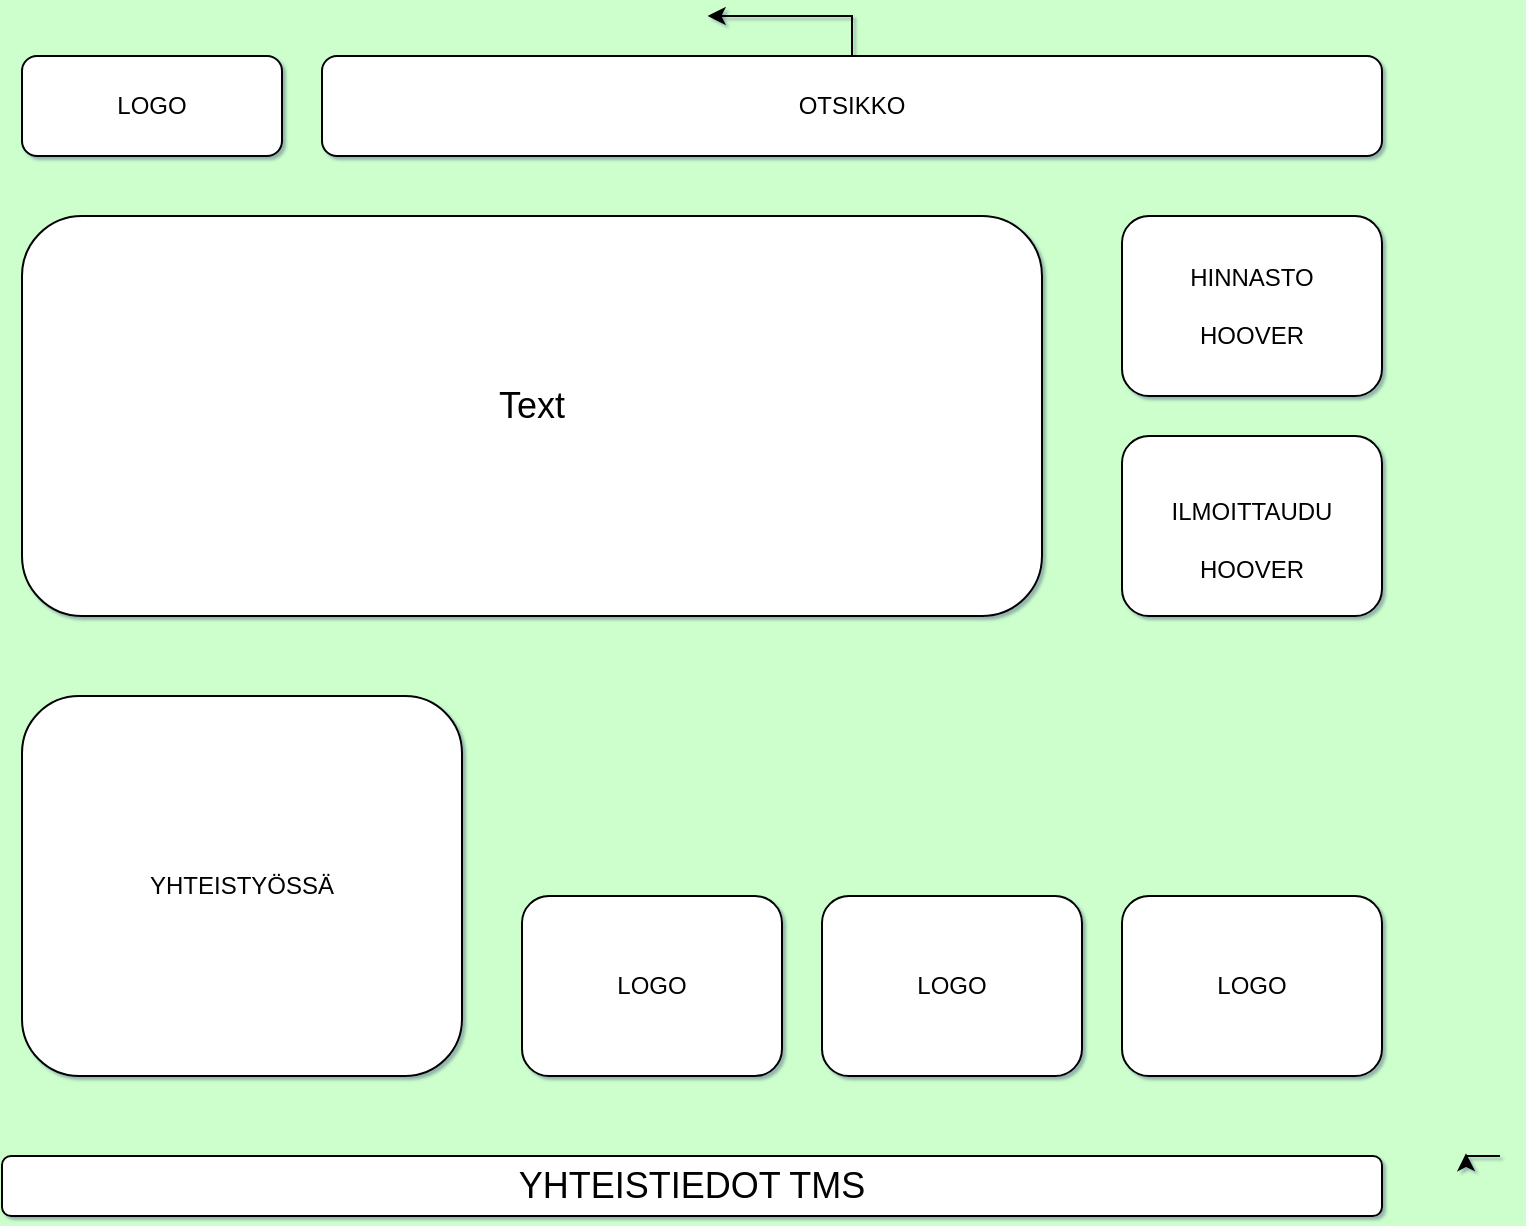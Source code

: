 <mxfile version="15.4.3" type="github">
  <diagram id="sCf5k9jLrB8R7wnVvSrI" name="Page-1">
    <mxGraphModel dx="1213" dy="575" grid="1" gridSize="10" guides="1" tooltips="1" connect="1" arrows="1" fold="1" page="1" pageScale="1" pageWidth="827" pageHeight="1169" background="#CCFFCC" math="0" shadow="1">
      <root>
        <mxCell id="0" />
        <mxCell id="1" parent="0" />
        <mxCell id="GevlFe5Xx7UDPzOdeJnq-1" value="&lt;div&gt;HINNASTO&lt;/div&gt;&lt;div&gt;&lt;br&gt;&lt;/div&gt;&lt;div&gt;HOOVER&lt;br&gt;&lt;/div&gt;" style="rounded=1;whiteSpace=wrap;html=1;" vertex="1" parent="1">
          <mxGeometry x="630" y="120" width="130" height="90" as="geometry" />
        </mxCell>
        <mxCell id="GevlFe5Xx7UDPzOdeJnq-2" value="&lt;div&gt;&lt;br&gt;&lt;/div&gt;&lt;div&gt;ILMOITTAUDU&lt;/div&gt;&lt;div&gt;&lt;br&gt;&lt;/div&gt;&lt;div&gt;HOOVER&lt;br&gt;&lt;/div&gt;" style="rounded=1;whiteSpace=wrap;html=1;" vertex="1" parent="1">
          <mxGeometry x="630" y="230" width="130" height="90" as="geometry" />
        </mxCell>
        <mxCell id="GevlFe5Xx7UDPzOdeJnq-4" value="" style="rounded=1;whiteSpace=wrap;html=1;" vertex="1" parent="1">
          <mxGeometry x="80" y="120" width="510" height="200" as="geometry" />
        </mxCell>
        <mxCell id="GevlFe5Xx7UDPzOdeJnq-6" style="edgeStyle=orthogonalEdgeStyle;rounded=0;orthogonalLoop=1;jettySize=auto;html=1;exitX=1;exitY=0;exitDx=0;exitDy=0;entryX=0.979;entryY=-0.047;entryDx=0;entryDy=0;entryPerimeter=0;" edge="1" parent="1">
          <mxGeometry relative="1" as="geometry">
            <mxPoint x="819" y="590" as="sourcePoint" />
            <mxPoint x="801.99" y="588.59" as="targetPoint" />
          </mxGeometry>
        </mxCell>
        <mxCell id="GevlFe5Xx7UDPzOdeJnq-11" style="edgeStyle=orthogonalEdgeStyle;rounded=0;orthogonalLoop=1;jettySize=auto;html=1;exitX=0.5;exitY=0;exitDx=0;exitDy=0;" edge="1" parent="1" source="GevlFe5Xx7UDPzOdeJnq-7">
          <mxGeometry relative="1" as="geometry">
            <mxPoint x="422.294" y="20.0" as="targetPoint" />
          </mxGeometry>
        </mxCell>
        <mxCell id="GevlFe5Xx7UDPzOdeJnq-7" value="OTSIKKO" style="rounded=1;whiteSpace=wrap;html=1;" vertex="1" parent="1">
          <mxGeometry x="230" y="40" width="530" height="50" as="geometry" />
        </mxCell>
        <mxCell id="GevlFe5Xx7UDPzOdeJnq-8" value="LOGO" style="rounded=1;whiteSpace=wrap;html=1;" vertex="1" parent="1">
          <mxGeometry x="330" y="460" width="130" height="90" as="geometry" />
        </mxCell>
        <mxCell id="GevlFe5Xx7UDPzOdeJnq-9" value="LOGO" style="rounded=1;whiteSpace=wrap;html=1;" vertex="1" parent="1">
          <mxGeometry x="480" y="460" width="130" height="90" as="geometry" />
        </mxCell>
        <mxCell id="GevlFe5Xx7UDPzOdeJnq-10" value="LOGO" style="rounded=1;whiteSpace=wrap;html=1;" vertex="1" parent="1">
          <mxGeometry x="630" y="460" width="130" height="90" as="geometry" />
        </mxCell>
        <mxCell id="GevlFe5Xx7UDPzOdeJnq-12" value="LOGO" style="rounded=1;whiteSpace=wrap;html=1;" vertex="1" parent="1">
          <mxGeometry x="80" y="40" width="130" height="50" as="geometry" />
        </mxCell>
        <mxCell id="GevlFe5Xx7UDPzOdeJnq-14" value="YHTEISTYÖSSÄ" style="rounded=1;whiteSpace=wrap;html=1;" vertex="1" parent="1">
          <mxGeometry x="80" y="360" width="220" height="190" as="geometry" />
        </mxCell>
        <mxCell id="GevlFe5Xx7UDPzOdeJnq-15" value="YHTEISTIEDOT TMS" style="rounded=1;whiteSpace=wrap;html=1;fontSize=18;" vertex="1" parent="1">
          <mxGeometry x="70" y="590" width="690" height="30" as="geometry" />
        </mxCell>
        <mxCell id="GevlFe5Xx7UDPzOdeJnq-16" value="Text" style="text;html=1;strokeColor=none;fillColor=none;align=center;verticalAlign=middle;whiteSpace=wrap;rounded=0;fontSize=18;" vertex="1" parent="1">
          <mxGeometry x="305" y="200" width="60" height="30" as="geometry" />
        </mxCell>
      </root>
    </mxGraphModel>
  </diagram>
</mxfile>
